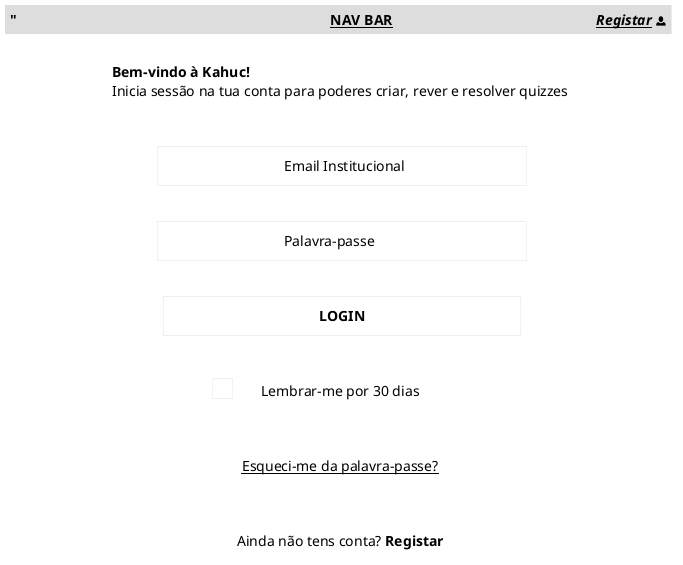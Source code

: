 
@startuml Wire_1.2
!pragma layout smetana

skinparam DefaultTextAlignment left
skinparam RectangleBorderColor black
skinparam RoundCorner 15

skinparam titleBorderRoundCorner 1
skinparam titleBorderThickness 1
skinparam titleBorderColor #DDDDDD
skinparam titleBackgroundColor #DDDDDD
title "\t\t\t\t\t\t\t\t\t\t\t__<b>NAV BAR__\t\t\t\t\t\t\t<i>__Registar__ <&person>

<style>
componentDiagram {
  BackGroundColor palewhite
  LineThickness 0.4
  
}

</style>
rectangle "**Bem-vindo à Kahuc!**  \nInicia sessão na tua conta para poderes criar, rever e resolver quizzes " as intro #line:white
rectangle "\t\t\t\tEmail Institucional \t\t\t\t" as email
rectangle "\t\t\t\\tPalavra-passe \t\t\t\t\t" as pass
rectangle "\t\t\t\t\t**LOGIN** \t\t\t\t\t" as login
rectangle "\t" as quadrado
rectangle "Lembrar-me por 30 dias " as lembrar #line:white
rectangle "__Esqueci-me da palavra-passe?__ " as esquecer #line:white
rectangle "Ainda não tens conta? **Registar** " as registar #line:white

intro -[hidden]-> email
email -[hidden]-> pass
pass -[hidden]-> login
login -[hidden]-> lembrar
lembrar -[hidden]left-> quadrado
lembrar -[hidden]-> esquecer
esquecer -[hidden]-> registar
@enduml
